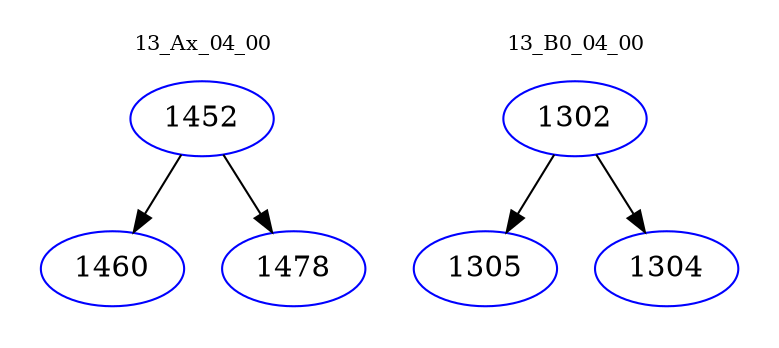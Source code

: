 digraph{
subgraph cluster_0 {
color = white
label = "13_Ax_04_00";
fontsize=10;
T0_1452 [label="1452", color="blue"]
T0_1452 -> T0_1460 [color="black"]
T0_1460 [label="1460", color="blue"]
T0_1452 -> T0_1478 [color="black"]
T0_1478 [label="1478", color="blue"]
}
subgraph cluster_1 {
color = white
label = "13_B0_04_00";
fontsize=10;
T1_1302 [label="1302", color="blue"]
T1_1302 -> T1_1305 [color="black"]
T1_1305 [label="1305", color="blue"]
T1_1302 -> T1_1304 [color="black"]
T1_1304 [label="1304", color="blue"]
}
}
